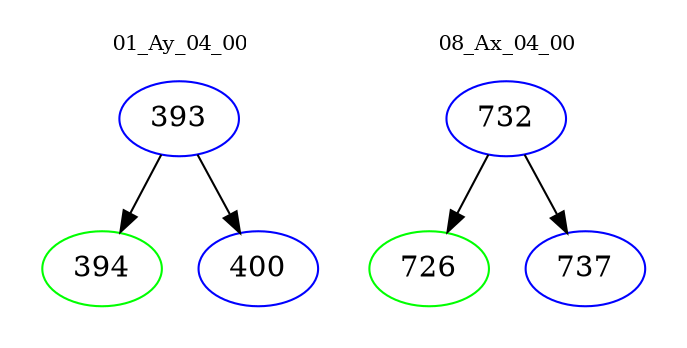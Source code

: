 digraph{
subgraph cluster_0 {
color = white
label = "01_Ay_04_00";
fontsize=10;
T0_393 [label="393", color="blue"]
T0_393 -> T0_394 [color="black"]
T0_394 [label="394", color="green"]
T0_393 -> T0_400 [color="black"]
T0_400 [label="400", color="blue"]
}
subgraph cluster_1 {
color = white
label = "08_Ax_04_00";
fontsize=10;
T1_732 [label="732", color="blue"]
T1_732 -> T1_726 [color="black"]
T1_726 [label="726", color="green"]
T1_732 -> T1_737 [color="black"]
T1_737 [label="737", color="blue"]
}
}

